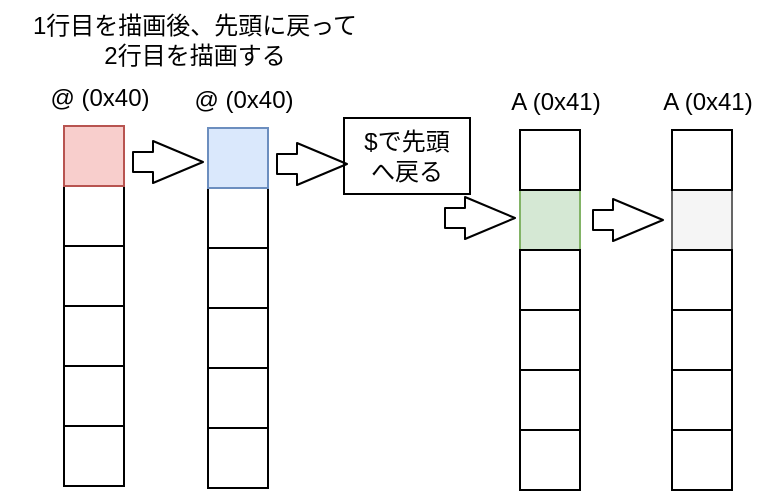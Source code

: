 <mxfile>
    <diagram id="psCkDAL_wGqrXKOAmBa8" name="ページ1">
        <mxGraphModel dx="526" dy="623" grid="0" gridSize="10" guides="1" tooltips="1" connect="1" arrows="1" fold="1" page="1" pageScale="1" pageWidth="500" pageHeight="300" math="0" shadow="0">
            <root>
                <mxCell id="0"/>
                <mxCell id="1" parent="0"/>
                <mxCell id="27" value="@ (0x40)" style="text;html=1;align=center;verticalAlign=middle;whiteSpace=wrap;rounded=0;" parent="1" vertex="1">
                    <mxGeometry x="102" y="40" width="60" height="30" as="geometry"/>
                </mxCell>
                <mxCell id="28" value="" style="group;fillColor=#dae8fc;strokeColor=#6c8ebf;" parent="1" vertex="1" connectable="0">
                    <mxGeometry x="114" y="69" width="30" height="180" as="geometry"/>
                </mxCell>
                <mxCell id="29" value="" style="rounded=0;whiteSpace=wrap;html=1;" parent="28" vertex="1">
                    <mxGeometry y="30" width="30" height="30" as="geometry"/>
                </mxCell>
                <mxCell id="30" value="" style="rounded=0;whiteSpace=wrap;html=1;" parent="28" vertex="1">
                    <mxGeometry y="60" width="30" height="30" as="geometry"/>
                </mxCell>
                <mxCell id="31" value="" style="rounded=0;whiteSpace=wrap;html=1;" parent="28" vertex="1">
                    <mxGeometry y="150" width="30" height="30" as="geometry"/>
                </mxCell>
                <mxCell id="32" value="" style="rounded=0;whiteSpace=wrap;html=1;" parent="28" vertex="1">
                    <mxGeometry y="90" width="30" height="30" as="geometry"/>
                </mxCell>
                <mxCell id="33" value="" style="rounded=0;whiteSpace=wrap;html=1;" parent="28" vertex="1">
                    <mxGeometry y="120" width="30" height="30" as="geometry"/>
                </mxCell>
                <mxCell id="34" value="" style="rounded=0;whiteSpace=wrap;html=1;fillColor=#dae8fc;strokeColor=#6c8ebf;" parent="28" vertex="1">
                    <mxGeometry width="30" height="30" as="geometry"/>
                </mxCell>
                <mxCell id="36" value="A (0x41)" style="text;html=1;align=center;verticalAlign=middle;whiteSpace=wrap;rounded=0;" parent="1" vertex="1">
                    <mxGeometry x="258" y="41" width="60" height="30" as="geometry"/>
                </mxCell>
                <mxCell id="37" value="" style="group;fillColor=#d5e8d4;strokeColor=#82b366;" parent="1" vertex="1" connectable="0">
                    <mxGeometry x="270" y="70" width="30" height="180" as="geometry"/>
                </mxCell>
                <mxCell id="38" value="" style="rounded=0;whiteSpace=wrap;html=1;fillColor=#d5e8d4;strokeColor=#82b366;" parent="37" vertex="1">
                    <mxGeometry y="30" width="30" height="30" as="geometry"/>
                </mxCell>
                <mxCell id="39" value="" style="rounded=0;whiteSpace=wrap;html=1;" parent="37" vertex="1">
                    <mxGeometry y="60" width="30" height="30" as="geometry"/>
                </mxCell>
                <mxCell id="40" value="" style="rounded=0;whiteSpace=wrap;html=1;" parent="37" vertex="1">
                    <mxGeometry y="150" width="30" height="30" as="geometry"/>
                </mxCell>
                <mxCell id="41" value="" style="rounded=0;whiteSpace=wrap;html=1;" parent="37" vertex="1">
                    <mxGeometry y="90" width="30" height="30" as="geometry"/>
                </mxCell>
                <mxCell id="42" value="" style="rounded=0;whiteSpace=wrap;html=1;" parent="37" vertex="1">
                    <mxGeometry y="120" width="30" height="30" as="geometry"/>
                </mxCell>
                <mxCell id="43" value="" style="rounded=0;whiteSpace=wrap;html=1;" parent="37" vertex="1">
                    <mxGeometry width="30" height="30" as="geometry"/>
                </mxCell>
                <mxCell id="77" value="" style="group;fillColor=#dae8fc;strokeColor=#6c8ebf;" vertex="1" connectable="0" parent="1">
                    <mxGeometry x="42" y="68" width="30" height="180" as="geometry"/>
                </mxCell>
                <mxCell id="78" value="" style="rounded=0;whiteSpace=wrap;html=1;" vertex="1" parent="77">
                    <mxGeometry y="30" width="30" height="30" as="geometry"/>
                </mxCell>
                <mxCell id="79" value="" style="rounded=0;whiteSpace=wrap;html=1;" vertex="1" parent="77">
                    <mxGeometry y="60" width="30" height="30" as="geometry"/>
                </mxCell>
                <mxCell id="80" value="" style="rounded=0;whiteSpace=wrap;html=1;" vertex="1" parent="77">
                    <mxGeometry y="150" width="30" height="30" as="geometry"/>
                </mxCell>
                <mxCell id="81" value="" style="rounded=0;whiteSpace=wrap;html=1;" vertex="1" parent="77">
                    <mxGeometry y="90" width="30" height="30" as="geometry"/>
                </mxCell>
                <mxCell id="82" value="" style="rounded=0;whiteSpace=wrap;html=1;" vertex="1" parent="77">
                    <mxGeometry y="120" width="30" height="30" as="geometry"/>
                </mxCell>
                <mxCell id="83" value="" style="rounded=0;whiteSpace=wrap;html=1;fillColor=#f8cecc;strokeColor=#b85450;" vertex="1" parent="77">
                    <mxGeometry width="30" height="30" as="geometry"/>
                </mxCell>
                <mxCell id="84" value="A (0x41)" style="text;html=1;align=center;verticalAlign=middle;whiteSpace=wrap;rounded=0;" vertex="1" parent="1">
                    <mxGeometry x="334" y="41" width="60" height="30" as="geometry"/>
                </mxCell>
                <mxCell id="85" value="" style="group;fillColor=#f5f5f5;fontColor=#333333;strokeColor=#666666;" vertex="1" connectable="0" parent="1">
                    <mxGeometry x="346" y="70" width="30" height="180" as="geometry"/>
                </mxCell>
                <mxCell id="86" value="" style="rounded=0;whiteSpace=wrap;html=1;fillColor=#f5f5f5;strokeColor=#666666;fontColor=#333333;" vertex="1" parent="85">
                    <mxGeometry y="30" width="30" height="30" as="geometry"/>
                </mxCell>
                <mxCell id="87" value="" style="rounded=0;whiteSpace=wrap;html=1;" vertex="1" parent="85">
                    <mxGeometry y="60" width="30" height="30" as="geometry"/>
                </mxCell>
                <mxCell id="88" value="" style="rounded=0;whiteSpace=wrap;html=1;" vertex="1" parent="85">
                    <mxGeometry y="150" width="30" height="30" as="geometry"/>
                </mxCell>
                <mxCell id="89" value="" style="rounded=0;whiteSpace=wrap;html=1;" vertex="1" parent="85">
                    <mxGeometry y="90" width="30" height="30" as="geometry"/>
                </mxCell>
                <mxCell id="90" value="" style="rounded=0;whiteSpace=wrap;html=1;" vertex="1" parent="85">
                    <mxGeometry y="120" width="30" height="30" as="geometry"/>
                </mxCell>
                <mxCell id="91" value="" style="rounded=0;whiteSpace=wrap;html=1;" vertex="1" parent="85">
                    <mxGeometry width="30" height="30" as="geometry"/>
                </mxCell>
                <mxCell id="92" value="@ (0x40)" style="text;html=1;align=center;verticalAlign=middle;whiteSpace=wrap;rounded=0;" vertex="1" parent="1">
                    <mxGeometry x="30" y="39" width="60" height="30" as="geometry"/>
                </mxCell>
                <mxCell id="94" value="$で先頭&lt;div&gt;へ戻る&lt;/div&gt;" style="text;html=1;align=center;verticalAlign=middle;whiteSpace=wrap;rounded=0;fillColor=none;perimeterSpacing=0;strokeColor=default;strokeWidth=1;" vertex="1" parent="1">
                    <mxGeometry x="182" y="64" width="63" height="38" as="geometry"/>
                </mxCell>
                <mxCell id="95" value="" style="edgeStyle=none;shape=flexArrow;html=1;endWidth=10;endSize=8;" edge="1" parent="1">
                    <mxGeometry relative="1" as="geometry">
                        <mxPoint x="148" y="87" as="sourcePoint"/>
                        <mxPoint x="184" y="87" as="targetPoint"/>
                    </mxGeometry>
                </mxCell>
                <mxCell id="97" value="" style="edgeStyle=none;shape=flexArrow;html=1;endWidth=10;endSize=8;" edge="1" parent="1">
                    <mxGeometry relative="1" as="geometry">
                        <mxPoint x="76" y="86" as="sourcePoint"/>
                        <mxPoint x="112" y="86" as="targetPoint"/>
                    </mxGeometry>
                </mxCell>
                <mxCell id="98" value="" style="edgeStyle=none;shape=flexArrow;html=1;endWidth=10;endSize=8;" edge="1" parent="1">
                    <mxGeometry relative="1" as="geometry">
                        <mxPoint x="232" y="114" as="sourcePoint"/>
                        <mxPoint x="268" y="114" as="targetPoint"/>
                    </mxGeometry>
                </mxCell>
                <mxCell id="99" value="" style="edgeStyle=none;shape=flexArrow;html=1;endWidth=10;endSize=8;" edge="1" parent="1">
                    <mxGeometry relative="1" as="geometry">
                        <mxPoint x="306" y="115" as="sourcePoint"/>
                        <mxPoint x="342" y="115" as="targetPoint"/>
                    </mxGeometry>
                </mxCell>
                <mxCell id="100" value="1行目を描画後、先頭に&lt;span style=&quot;background-color: transparent;&quot;&gt;戻って&lt;/span&gt;&lt;div&gt;&lt;span style=&quot;background-color: transparent;&quot;&gt;2行目を描画する&lt;/span&gt;&lt;/div&gt;" style="text;html=1;align=center;verticalAlign=middle;whiteSpace=wrap;rounded=0;" vertex="1" parent="1">
                    <mxGeometry x="10" y="5" width="195" height="40" as="geometry"/>
                </mxCell>
            </root>
        </mxGraphModel>
    </diagram>
</mxfile>
